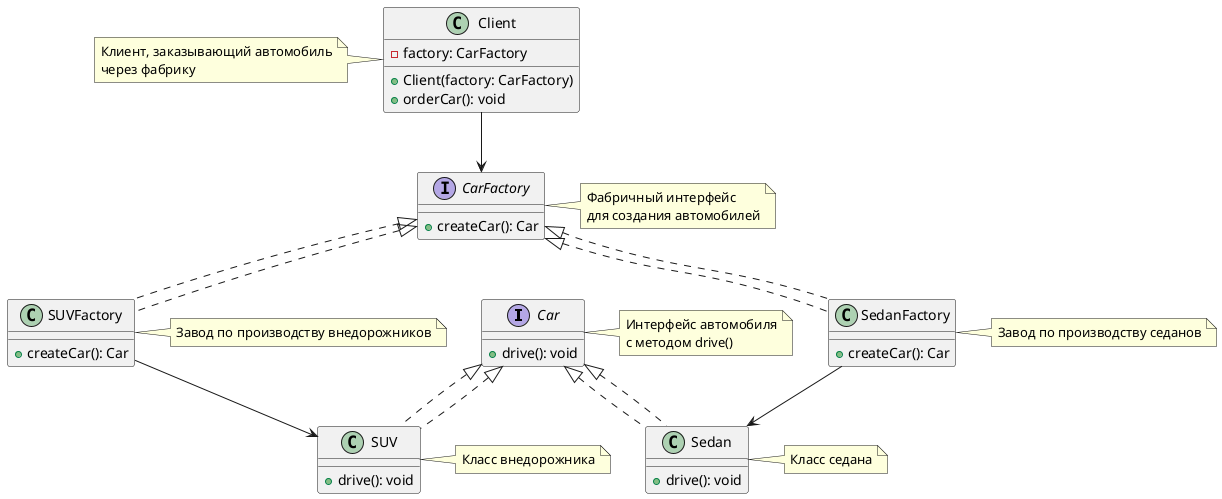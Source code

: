 @startuml

interface Car {
    + drive(): void
}
note right of Car
    Интерфейс автомобиля
    с методом drive()
end note

class Sedan implements Car {
    + drive(): void
}
note right of Sedan
    Класс седана
end note

class SUV implements Car {
    + drive(): void
}
note right of SUV
    Класс внедорожника
end note

interface CarFactory {
    + createCar(): Car
}
note right of CarFactory
    Фабричный интерфейс
    для создания автомобилей
end note

class SedanFactory implements CarFactory {
    + createCar(): Car
}
note right of SedanFactory
    Завод по производству седанов
end note

class SUVFactory implements CarFactory {
    + createCar(): Car
}
note right of SUVFactory
    Завод по производству внедорожников
end note

class Client {
    - factory: CarFactory
    + Client(factory: CarFactory)
    + orderCar(): void
}
note left of Client
    Клиент, заказывающий автомобиль
    через фабрику
end note

Client --> CarFactory
CarFactory <|.. SedanFactory
CarFactory <|.. SUVFactory
Car <|.. Sedan
Car <|.. SUV
SedanFactory --> Sedan
SUVFactory --> SUV

@enduml
